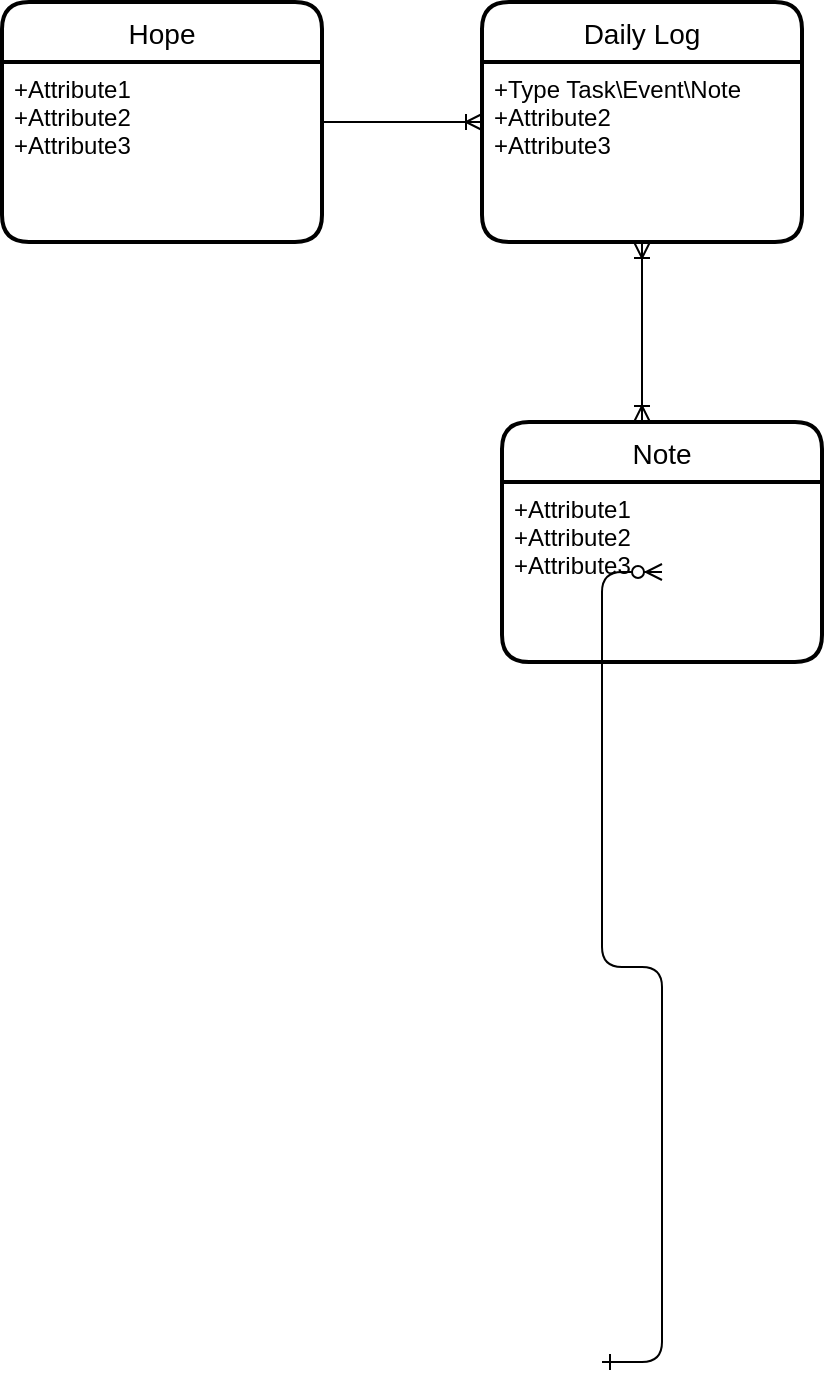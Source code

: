 <mxfile version="17.4.6" type="github">
  <diagram id="R2lEEEUBdFMjLlhIrx00" name="Page-1">
    <mxGraphModel dx="981" dy="554" grid="1" gridSize="10" guides="1" tooltips="1" connect="1" arrows="1" fold="1" page="1" pageScale="1" pageWidth="850" pageHeight="1100" math="0" shadow="0" extFonts="Permanent Marker^https://fonts.googleapis.com/css?family=Permanent+Marker">
      <root>
        <mxCell id="0" />
        <mxCell id="1" parent="0" />
        <mxCell id="C-vyLk0tnHw3VtMMgP7b-1" value="" style="edgeStyle=entityRelationEdgeStyle;endArrow=ERzeroToMany;startArrow=ERone;endFill=1;startFill=0;" parent="1" source="C-vyLk0tnHw3VtMMgP7b-24" edge="1">
          <mxGeometry width="100" height="100" relative="1" as="geometry">
            <mxPoint x="340" y="720" as="sourcePoint" />
            <mxPoint x="370" y="325" as="targetPoint" />
          </mxGeometry>
        </mxCell>
        <mxCell id="nwN32HV1Hgc3aLlUrBRd-2" value="Hope" style="swimlane;childLayout=stackLayout;horizontal=1;startSize=30;horizontalStack=0;rounded=1;fontSize=14;fontStyle=0;strokeWidth=2;resizeParent=0;resizeLast=1;shadow=0;dashed=0;align=center;" vertex="1" parent="1">
          <mxGeometry x="40" y="40" width="160" height="120" as="geometry" />
        </mxCell>
        <mxCell id="nwN32HV1Hgc3aLlUrBRd-3" value="+Attribute1&#xa;+Attribute2&#xa;+Attribute3" style="align=left;strokeColor=none;fillColor=none;spacingLeft=4;fontSize=12;verticalAlign=top;resizable=0;rotatable=0;part=1;" vertex="1" parent="nwN32HV1Hgc3aLlUrBRd-2">
          <mxGeometry y="30" width="160" height="90" as="geometry" />
        </mxCell>
        <mxCell id="nwN32HV1Hgc3aLlUrBRd-4" value="Daily Log" style="swimlane;childLayout=stackLayout;horizontal=1;startSize=30;horizontalStack=0;rounded=1;fontSize=14;fontStyle=0;strokeWidth=2;resizeParent=0;resizeLast=1;shadow=0;dashed=0;align=center;" vertex="1" parent="1">
          <mxGeometry x="280" y="40" width="160" height="120" as="geometry">
            <mxRectangle x="280" y="40" width="60" height="30" as="alternateBounds" />
          </mxGeometry>
        </mxCell>
        <mxCell id="nwN32HV1Hgc3aLlUrBRd-5" value="+Type Task\Event\Note&#xa;+Attribute2&#xa;+Attribute3" style="align=left;strokeColor=none;fillColor=none;spacingLeft=4;fontSize=12;verticalAlign=top;resizable=0;rotatable=0;part=1;" vertex="1" parent="nwN32HV1Hgc3aLlUrBRd-4">
          <mxGeometry y="30" width="160" height="90" as="geometry" />
        </mxCell>
        <mxCell id="nwN32HV1Hgc3aLlUrBRd-6" value="" style="edgeStyle=entityRelationEdgeStyle;fontSize=12;html=1;endArrow=ERoneToMany;endFill=0;rounded=0;" edge="1" parent="1" source="nwN32HV1Hgc3aLlUrBRd-2" target="nwN32HV1Hgc3aLlUrBRd-4">
          <mxGeometry width="100" height="100" relative="1" as="geometry">
            <mxPoint x="340" y="290" as="sourcePoint" />
            <mxPoint x="440" y="190" as="targetPoint" />
          </mxGeometry>
        </mxCell>
        <mxCell id="nwN32HV1Hgc3aLlUrBRd-15" value="Note" style="swimlane;childLayout=stackLayout;horizontal=1;startSize=30;horizontalStack=0;rounded=1;fontSize=14;fontStyle=0;strokeWidth=2;resizeParent=0;resizeLast=1;shadow=0;dashed=0;align=center;" vertex="1" parent="1">
          <mxGeometry x="290" y="250" width="160" height="120" as="geometry">
            <mxRectangle x="280" y="40" width="60" height="30" as="alternateBounds" />
          </mxGeometry>
        </mxCell>
        <mxCell id="nwN32HV1Hgc3aLlUrBRd-16" value="+Attribute1&#xa;+Attribute2&#xa;+Attribute3" style="align=left;strokeColor=none;fillColor=none;spacingLeft=4;fontSize=12;verticalAlign=top;resizable=0;rotatable=0;part=1;" vertex="1" parent="nwN32HV1Hgc3aLlUrBRd-15">
          <mxGeometry y="30" width="160" height="90" as="geometry" />
        </mxCell>
        <mxCell id="nwN32HV1Hgc3aLlUrBRd-17" style="edgeStyle=orthogonalEdgeStyle;rounded=0;orthogonalLoop=1;jettySize=auto;html=1;endArrow=ERoneToMany;endFill=0;startArrow=ERoneToMany;startFill=0;" edge="1" parent="1" source="nwN32HV1Hgc3aLlUrBRd-4" target="nwN32HV1Hgc3aLlUrBRd-15">
          <mxGeometry relative="1" as="geometry">
            <mxPoint x="450" y="110" as="sourcePoint" />
            <mxPoint x="600" y="110" as="targetPoint" />
            <Array as="points">
              <mxPoint x="360" y="250" />
            </Array>
          </mxGeometry>
        </mxCell>
      </root>
    </mxGraphModel>
  </diagram>
</mxfile>
